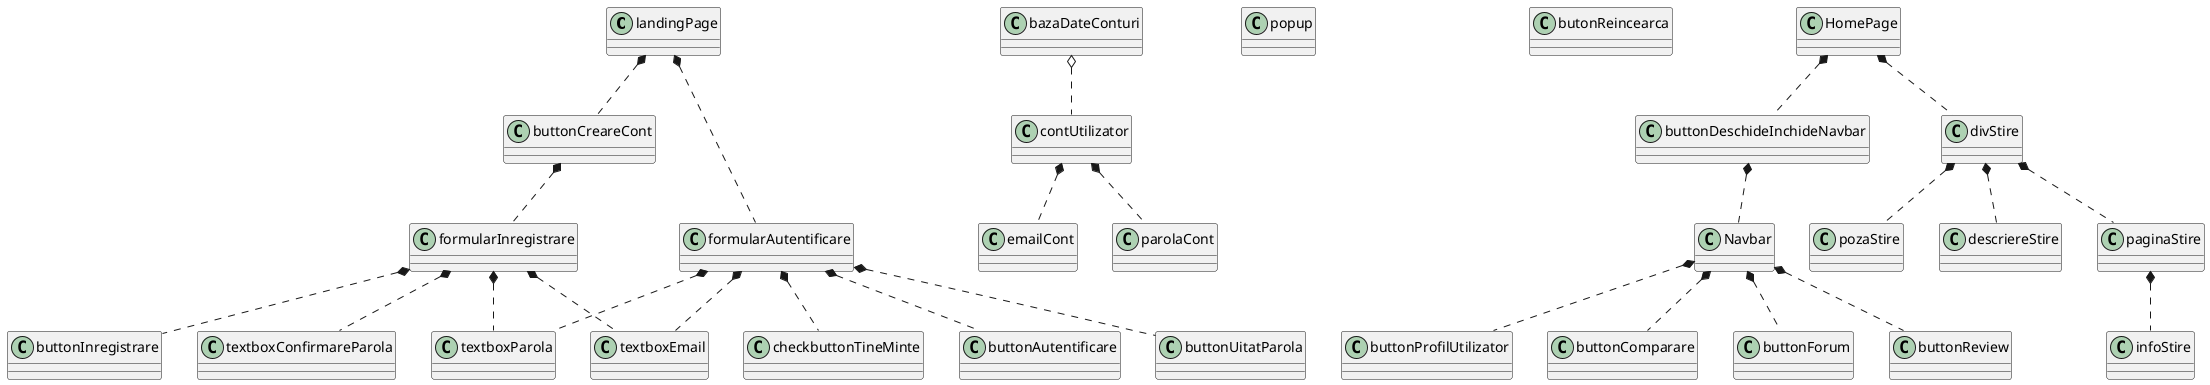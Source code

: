 @startuml
'https://plantuml.com/class-diagram
class landingPage{
}
class formularAutentificare{
}
class textboxEmail{
}
class textboxParola{
}
class checkbuttonTineMinte{
}
class buttonCreareCont{
}
class buttonAutentificare{
}
class buttonUitatParola{
}
class contUtilizator{
}
class emailCont {
}
class parolaCont {
}
class formularInregistrare{
}
class textboxConfirmareParola {
}
class buttonInregistrare{
}
class bazaDateConturi{
}
class popup{
}
class butonReincearca{
}
class HomePage{
}
class buttonDeschideInchideNavbar {
}
class Navbar {
}
class divStire{
}
class pozaStire {
}
class descriereStire {
}
class paginaStire {
}
class infoStire {
}
class buttonProfilUtilizator {
}
class buttonComparare {
}
class buttonForum {
}
class buttonReview {
}

landingPage *.. formularAutentificare
landingPage *.. buttonCreareCont
formularAutentificare *.. textboxEmail
formularAutentificare *.. textboxParola
formularAutentificare *.. checkbuttonTineMinte
formularAutentificare *.. buttonUitatParola
formularAutentificare *.. buttonAutentificare
buttonCreareCont *.. formularInregistrare
formularInregistrare *.. textboxEmail
formularInregistrare *.. textboxParola
formularInregistrare *.. textboxConfirmareParola
formularInregistrare *.. buttonInregistrare
bazaDateConturi o.. contUtilizator
contUtilizator *.. emailCont
contUtilizator *.. parolaCont
HomePage *.. buttonDeschideInchideNavbar
buttonDeschideInchideNavbar *.. Navbar
HomePage *.. divStire
divStire *.. pozaStire
divStire *.. descriereStire
divStire *.. paginaStire
paginaStire *.. infoStire
Navbar *.. buttonProfilUtilizator
Navbar *.. buttonComparare
Navbar *.. buttonForum
Navbar *.. buttonReview
@enduml